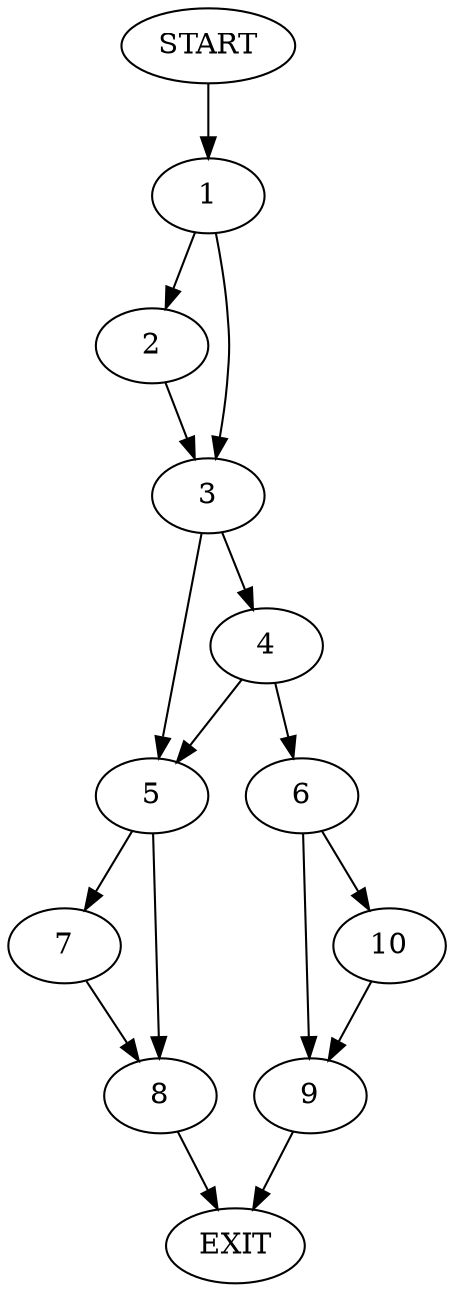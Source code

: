 digraph {
0 [label="START"]
11 [label="EXIT"]
0 -> 1
1 -> 2
1 -> 3
2 -> 3
3 -> 4
3 -> 5
4 -> 6
4 -> 5
5 -> 7
5 -> 8
6 -> 9
6 -> 10
9 -> 11
10 -> 9
7 -> 8
8 -> 11
}
